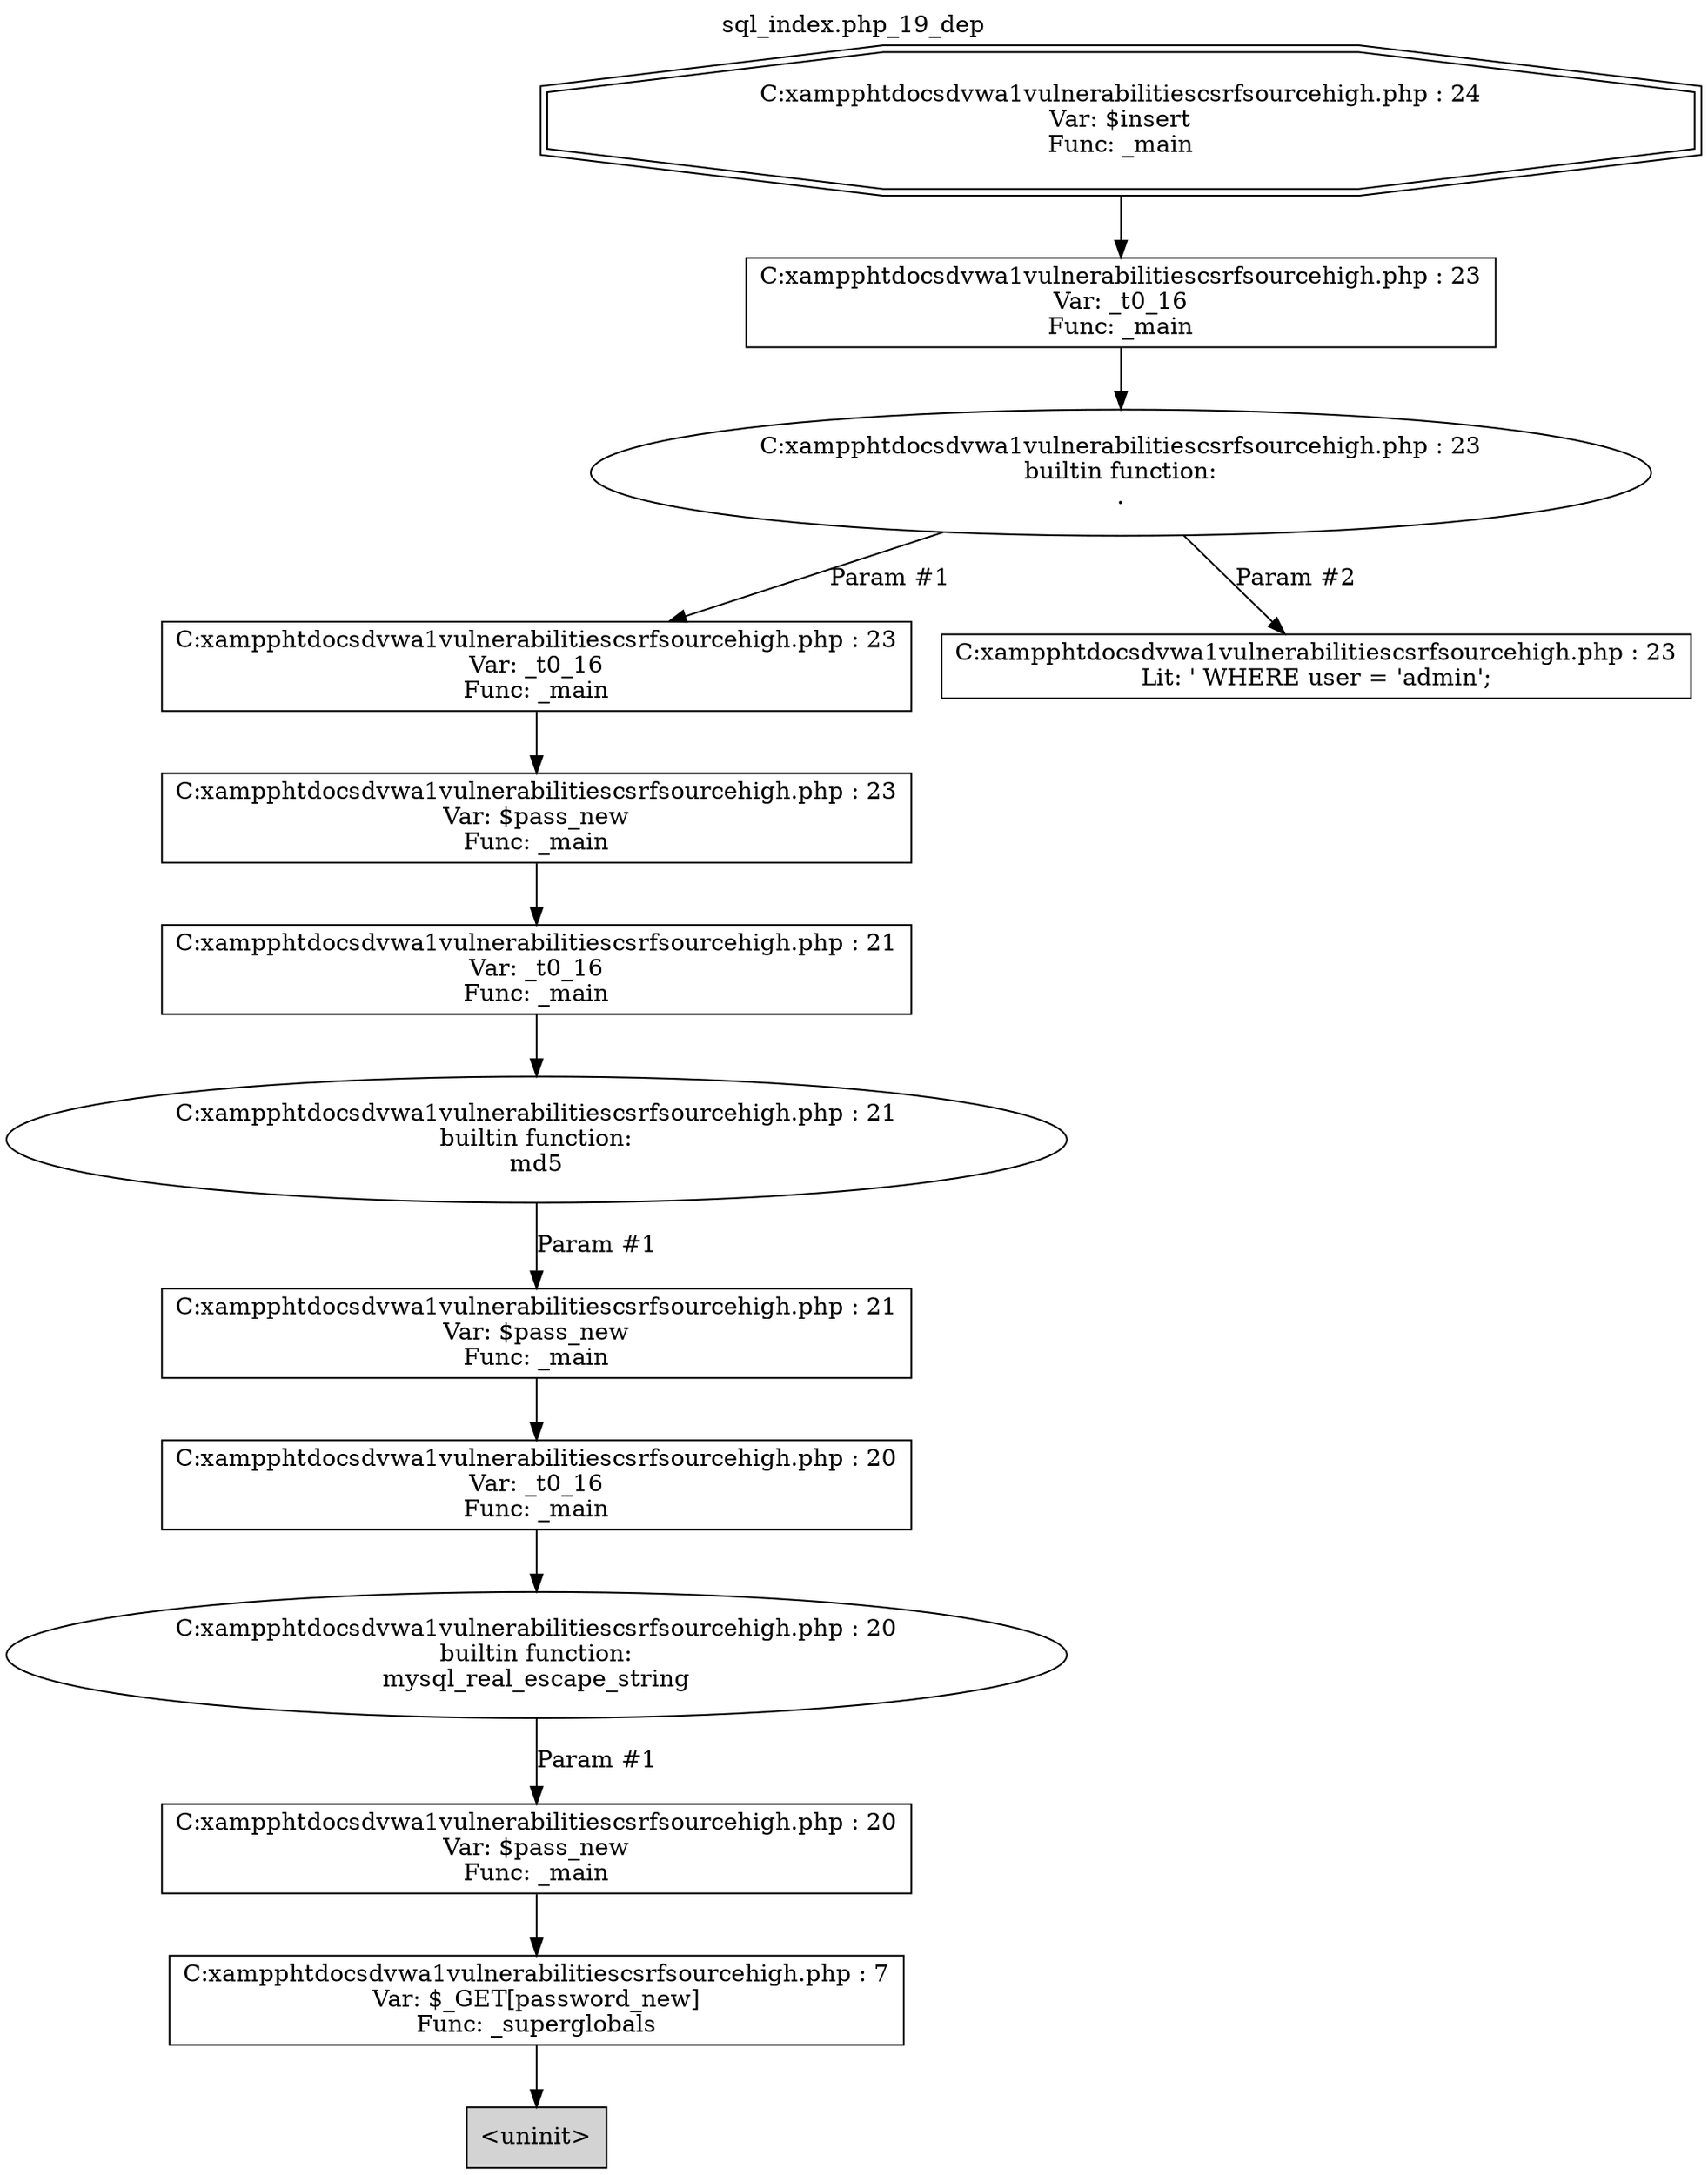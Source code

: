 digraph cfg {
  label="sql_index.php_19_dep";
  labelloc=t;
  n1 [shape=doubleoctagon, label="C:\xampp\htdocs\dvwa1\vulnerabilities\csrf\source\high.php : 24\nVar: $insert\nFunc: _main\n"];
  n2 [shape=box, label="C:\xampp\htdocs\dvwa1\vulnerabilities\csrf\source\high.php : 23\nVar: _t0_16\nFunc: _main\n"];
  n3 [shape=ellipse, label="C:\xampp\htdocs\dvwa1\vulnerabilities\csrf\source\high.php : 23\nbuiltin function:\n.\n"];
  n4 [shape=box, label="C:\xampp\htdocs\dvwa1\vulnerabilities\csrf\source\high.php : 23\nVar: _t0_16\nFunc: _main\n"];
  n5 [shape=box, label="C:\xampp\htdocs\dvwa1\vulnerabilities\csrf\source\high.php : 23\nVar: $pass_new\nFunc: _main\n"];
  n6 [shape=box, label="C:\xampp\htdocs\dvwa1\vulnerabilities\csrf\source\high.php : 21\nVar: _t0_16\nFunc: _main\n"];
  n7 [shape=ellipse, label="C:\xampp\htdocs\dvwa1\vulnerabilities\csrf\source\high.php : 21\nbuiltin function:\nmd5\n"];
  n8 [shape=box, label="C:\xampp\htdocs\dvwa1\vulnerabilities\csrf\source\high.php : 21\nVar: $pass_new\nFunc: _main\n"];
  n9 [shape=box, label="C:\xampp\htdocs\dvwa1\vulnerabilities\csrf\source\high.php : 20\nVar: _t0_16\nFunc: _main\n"];
  n10 [shape=ellipse, label="C:\xampp\htdocs\dvwa1\vulnerabilities\csrf\source\high.php : 20\nbuiltin function:\nmysql_real_escape_string\n"];
  n11 [shape=box, label="C:\xampp\htdocs\dvwa1\vulnerabilities\csrf\source\high.php : 20\nVar: $pass_new\nFunc: _main\n"];
  n12 [shape=box, label="C:\xampp\htdocs\dvwa1\vulnerabilities\csrf\source\high.php : 7\nVar: $_GET[password_new]\nFunc: _superglobals\n"];
  n13 [shape=box, label="<uninit>",style=filled];
  n14 [shape=box, label="C:\xampp\htdocs\dvwa1\vulnerabilities\csrf\source\high.php : 23\nLit: ' WHERE user = 'admin';\n"];
  n2 -> n3;
  n6 -> n7;
  n9 -> n10;
  n12 -> n13;
  n11 -> n12;
  n10 -> n11[label="Param #1"];
  n8 -> n9;
  n7 -> n8[label="Param #1"];
  n5 -> n6;
  n4 -> n5;
  n3 -> n4[label="Param #1"];
  n3 -> n14[label="Param #2"];
  n1 -> n2;
}
